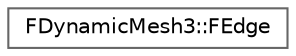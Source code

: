 digraph "Graphical Class Hierarchy"
{
 // INTERACTIVE_SVG=YES
 // LATEX_PDF_SIZE
  bgcolor="transparent";
  edge [fontname=Helvetica,fontsize=10,labelfontname=Helvetica,labelfontsize=10];
  node [fontname=Helvetica,fontsize=10,shape=box,height=0.2,width=0.4];
  rankdir="LR";
  Node0 [id="Node000000",label="FDynamicMesh3::FEdge",height=0.2,width=0.4,color="grey40", fillcolor="white", style="filled",URL="$d3/dcd/structFDynamicMesh3_1_1FEdge.html",tooltip=" "];
}
